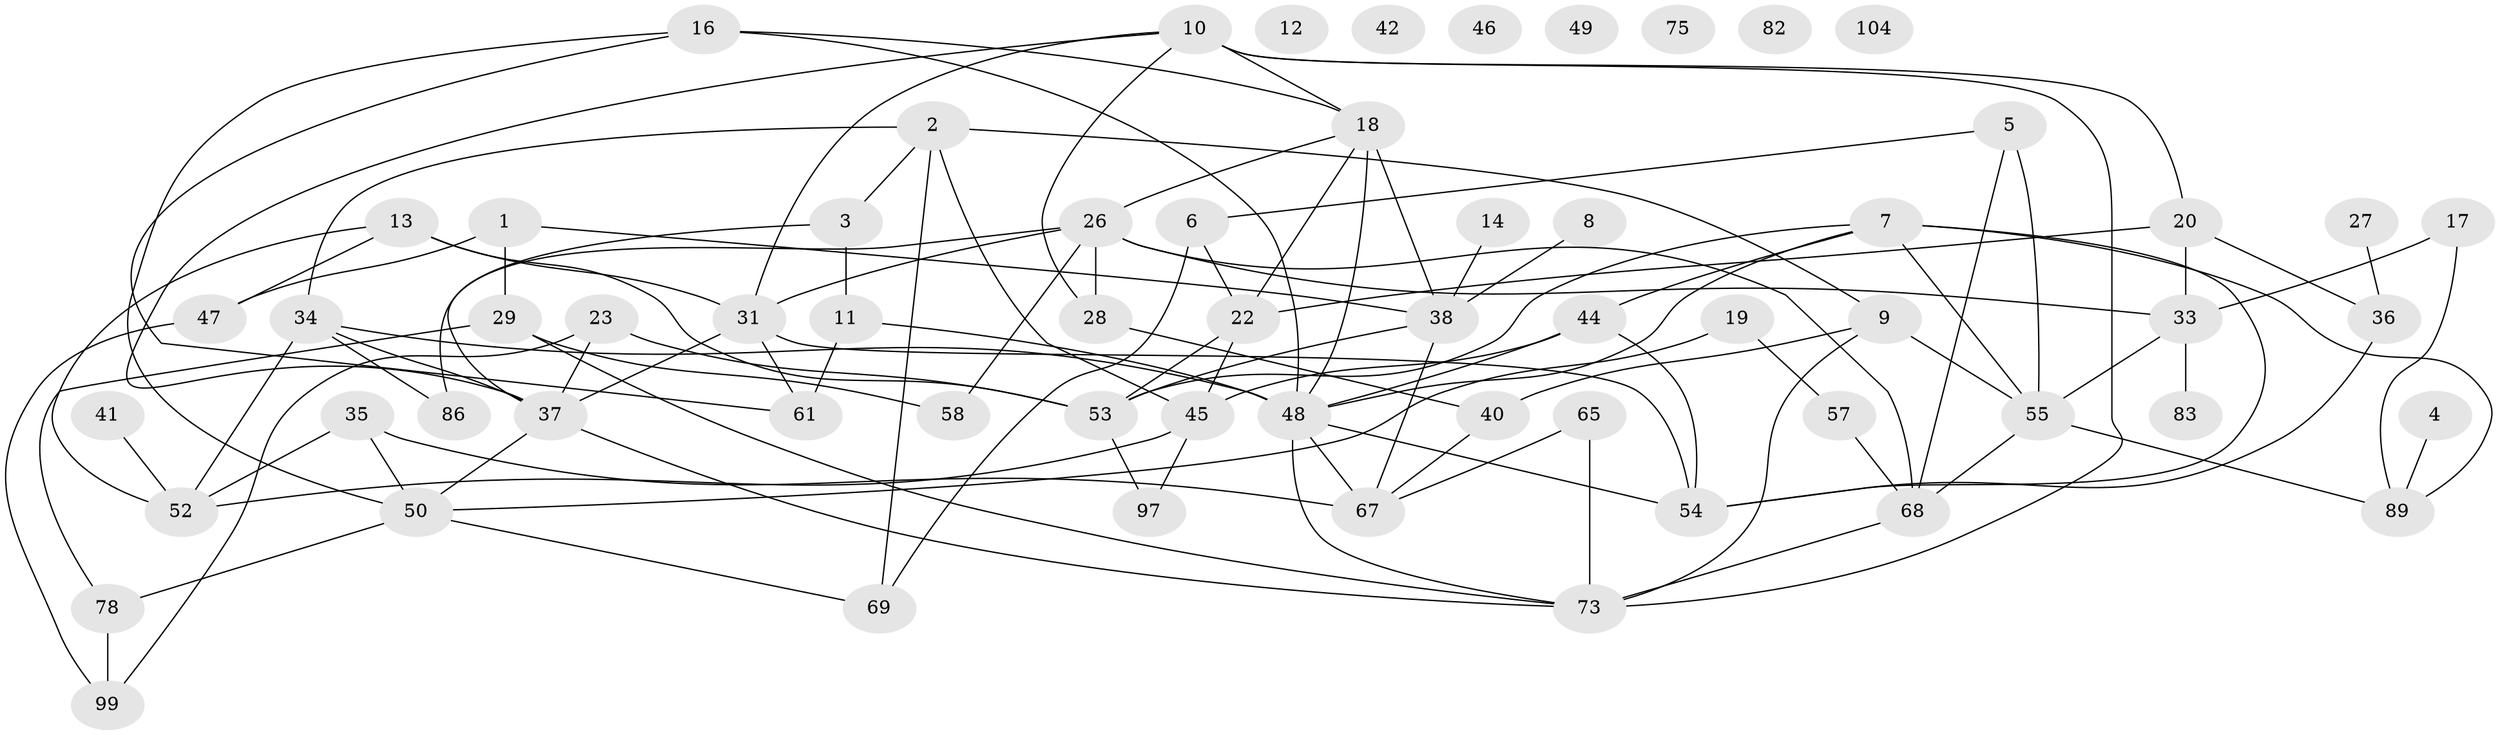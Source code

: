 // original degree distribution, {3: 0.2403846153846154, 2: 0.25961538461538464, 1: 0.125, 4: 0.1346153846153846, 5: 0.10576923076923077, 6: 0.0673076923076923, 7: 0.009615384615384616, 0: 0.057692307692307696}
// Generated by graph-tools (version 1.1) at 2025/41/03/06/25 10:41:22]
// undirected, 63 vertices, 108 edges
graph export_dot {
graph [start="1"]
  node [color=gray90,style=filled];
  1 [super="+100"];
  2 [super="+32"];
  3 [super="+15"];
  4;
  5 [super="+96"];
  6 [super="+79"];
  7 [super="+95"];
  8 [super="+74"];
  9;
  10 [super="+25"];
  11 [super="+84"];
  12 [super="+30"];
  13 [super="+24"];
  14 [super="+21"];
  16 [super="+39"];
  17;
  18 [super="+102"];
  19;
  20 [super="+43"];
  22 [super="+63"];
  23 [super="+77"];
  26 [super="+72"];
  27;
  28 [super="+93"];
  29 [super="+51"];
  31 [super="+80"];
  33 [super="+94"];
  34 [super="+60"];
  35 [super="+85"];
  36 [super="+56"];
  37 [super="+88"];
  38 [super="+103"];
  40 [super="+59"];
  41;
  42;
  44;
  45 [super="+66"];
  46;
  47;
  48 [super="+90"];
  49;
  50 [super="+64"];
  52 [super="+62"];
  53 [super="+92"];
  54 [super="+70"];
  55 [super="+81"];
  57 [super="+71"];
  58;
  61 [super="+98"];
  65;
  67;
  68 [super="+76"];
  69 [super="+91"];
  73 [super="+87"];
  75;
  78 [super="+101"];
  82;
  83;
  86;
  89;
  97;
  99;
  104;
  1 -- 29;
  1 -- 47;
  1 -- 38;
  2 -- 45 [weight=2];
  2 -- 69;
  2 -- 3;
  2 -- 9;
  2 -- 34;
  3 -- 37;
  3 -- 11;
  4 -- 89;
  5 -- 55;
  5 -- 68;
  5 -- 6;
  6 -- 22;
  6 -- 69;
  7 -- 44;
  7 -- 48;
  7 -- 53;
  7 -- 54;
  7 -- 55;
  7 -- 89;
  8 -- 38;
  9 -- 40;
  9 -- 55;
  9 -- 73;
  10 -- 73;
  10 -- 18;
  10 -- 20;
  10 -- 37;
  10 -- 31;
  10 -- 28;
  11 -- 48;
  11 -- 61;
  13 -- 31;
  13 -- 47;
  13 -- 52;
  13 -- 53;
  14 -- 38;
  16 -- 18;
  16 -- 61;
  16 -- 48;
  16 -- 50;
  17 -- 89;
  17 -- 33;
  18 -- 22;
  18 -- 26;
  18 -- 48;
  18 -- 38;
  19 -- 50;
  19 -- 57;
  20 -- 33;
  20 -- 36;
  20 -- 22;
  22 -- 53;
  22 -- 45 [weight=2];
  23 -- 99;
  23 -- 53;
  23 -- 37;
  26 -- 58;
  26 -- 86;
  26 -- 33;
  26 -- 68;
  26 -- 28;
  26 -- 31;
  27 -- 36;
  28 -- 40;
  29 -- 58;
  29 -- 73;
  29 -- 78;
  31 -- 61;
  31 -- 37;
  31 -- 54;
  33 -- 83;
  33 -- 55;
  34 -- 48;
  34 -- 37;
  34 -- 86;
  34 -- 52;
  35 -- 67;
  35 -- 50;
  35 -- 52;
  36 -- 54;
  37 -- 73;
  37 -- 50;
  38 -- 67;
  38 -- 53;
  40 -- 67;
  41 -- 52;
  44 -- 48;
  44 -- 45;
  44 -- 54;
  45 -- 97;
  45 -- 52;
  47 -- 99;
  48 -- 67;
  48 -- 73;
  48 -- 54;
  50 -- 78;
  50 -- 69;
  53 -- 97;
  55 -- 89;
  55 -- 68;
  57 -- 68;
  65 -- 67;
  65 -- 73;
  68 -- 73;
  78 -- 99;
}
